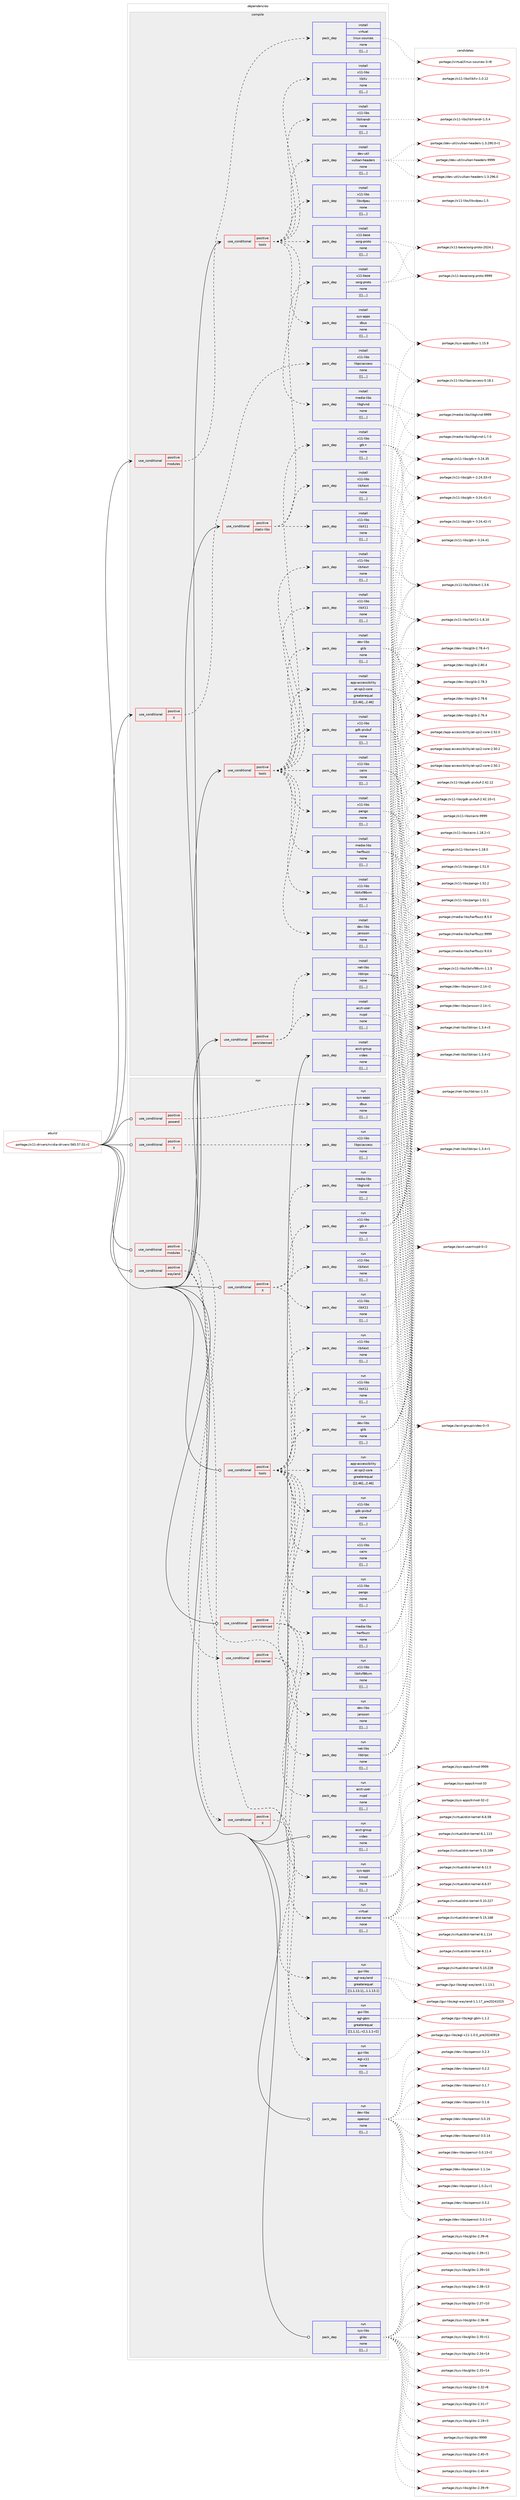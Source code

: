 digraph prolog {

# *************
# Graph options
# *************

newrank=true;
concentrate=true;
compound=true;
graph [rankdir=LR,fontname=Helvetica,fontsize=10,ranksep=1.5];#, ranksep=2.5, nodesep=0.2];
edge  [arrowhead=vee];
node  [fontname=Helvetica,fontsize=10];

# **********
# The ebuild
# **********

subgraph cluster_leftcol {
color=gray;
label=<<i>ebuild</i>>;
id [label="portage://x11-drivers/nvidia-drivers-565.57.01-r2", color=red, width=4, href="../x11-drivers/nvidia-drivers-565.57.01-r2.svg"];
}

# ****************
# The dependencies
# ****************

subgraph cluster_midcol {
color=gray;
label=<<i>dependencies</i>>;
subgraph cluster_compile {
fillcolor="#eeeeee";
style=filled;
label=<<i>compile</i>>;
subgraph cond128411 {
dependency479810 [label=<<TABLE BORDER="0" CELLBORDER="1" CELLSPACING="0" CELLPADDING="4"><TR><TD ROWSPAN="3" CELLPADDING="10">use_conditional</TD></TR><TR><TD>positive</TD></TR><TR><TD>X</TD></TR></TABLE>>, shape=none, color=red];
subgraph pack347780 {
dependency479848 [label=<<TABLE BORDER="0" CELLBORDER="1" CELLSPACING="0" CELLPADDING="4" WIDTH="220"><TR><TD ROWSPAN="6" CELLPADDING="30">pack_dep</TD></TR><TR><TD WIDTH="110">install</TD></TR><TR><TD>x11-libs</TD></TR><TR><TD>libpciaccess</TD></TR><TR><TD>none</TD></TR><TR><TD>[[],,,,]</TD></TR></TABLE>>, shape=none, color=blue];
}
dependency479810:e -> dependency479848:w [weight=20,style="dashed",arrowhead="vee"];
}
id:e -> dependency479810:w [weight=20,style="solid",arrowhead="vee"];
subgraph cond128425 {
dependency479880 [label=<<TABLE BORDER="0" CELLBORDER="1" CELLSPACING="0" CELLPADDING="4"><TR><TD ROWSPAN="3" CELLPADDING="10">use_conditional</TD></TR><TR><TD>positive</TD></TR><TR><TD>modules</TD></TR></TABLE>>, shape=none, color=red];
subgraph pack347811 {
dependency479910 [label=<<TABLE BORDER="0" CELLBORDER="1" CELLSPACING="0" CELLPADDING="4" WIDTH="220"><TR><TD ROWSPAN="6" CELLPADDING="30">pack_dep</TD></TR><TR><TD WIDTH="110">install</TD></TR><TR><TD>virtual</TD></TR><TR><TD>linux-sources</TD></TR><TR><TD>none</TD></TR><TR><TD>[[],,,,]</TD></TR></TABLE>>, shape=none, color=blue];
}
dependency479880:e -> dependency479910:w [weight=20,style="dashed",arrowhead="vee"];
}
id:e -> dependency479880:w [weight=20,style="solid",arrowhead="vee"];
subgraph cond128444 {
dependency479944 [label=<<TABLE BORDER="0" CELLBORDER="1" CELLSPACING="0" CELLPADDING="4"><TR><TD ROWSPAN="3" CELLPADDING="10">use_conditional</TD></TR><TR><TD>positive</TD></TR><TR><TD>persistenced</TD></TR></TABLE>>, shape=none, color=red];
subgraph pack347874 {
dependency479978 [label=<<TABLE BORDER="0" CELLBORDER="1" CELLSPACING="0" CELLPADDING="4" WIDTH="220"><TR><TD ROWSPAN="6" CELLPADDING="30">pack_dep</TD></TR><TR><TD WIDTH="110">install</TD></TR><TR><TD>acct-user</TD></TR><TR><TD>nvpd</TD></TR><TR><TD>none</TD></TR><TR><TD>[[],,,,]</TD></TR></TABLE>>, shape=none, color=blue];
}
dependency479944:e -> dependency479978:w [weight=20,style="dashed",arrowhead="vee"];
subgraph pack347886 {
dependency480032 [label=<<TABLE BORDER="0" CELLBORDER="1" CELLSPACING="0" CELLPADDING="4" WIDTH="220"><TR><TD ROWSPAN="6" CELLPADDING="30">pack_dep</TD></TR><TR><TD WIDTH="110">install</TD></TR><TR><TD>net-libs</TD></TR><TR><TD>libtirpc</TD></TR><TR><TD>none</TD></TR><TR><TD>[[],,,,]</TD></TR></TABLE>>, shape=none, color=blue];
}
dependency479944:e -> dependency480032:w [weight=20,style="dashed",arrowhead="vee"];
}
id:e -> dependency479944:w [weight=20,style="solid",arrowhead="vee"];
subgraph cond128482 {
dependency480054 [label=<<TABLE BORDER="0" CELLBORDER="1" CELLSPACING="0" CELLPADDING="4"><TR><TD ROWSPAN="3" CELLPADDING="10">use_conditional</TD></TR><TR><TD>positive</TD></TR><TR><TD>static-libs</TD></TR></TABLE>>, shape=none, color=red];
subgraph pack347948 {
dependency480076 [label=<<TABLE BORDER="0" CELLBORDER="1" CELLSPACING="0" CELLPADDING="4" WIDTH="220"><TR><TD ROWSPAN="6" CELLPADDING="30">pack_dep</TD></TR><TR><TD WIDTH="110">install</TD></TR><TR><TD>x11-base</TD></TR><TR><TD>xorg-proto</TD></TR><TR><TD>none</TD></TR><TR><TD>[[],,,,]</TD></TR></TABLE>>, shape=none, color=blue];
}
dependency480054:e -> dependency480076:w [weight=20,style="dashed",arrowhead="vee"];
subgraph pack347953 {
dependency480084 [label=<<TABLE BORDER="0" CELLBORDER="1" CELLSPACING="0" CELLPADDING="4" WIDTH="220"><TR><TD ROWSPAN="6" CELLPADDING="30">pack_dep</TD></TR><TR><TD WIDTH="110">install</TD></TR><TR><TD>x11-libs</TD></TR><TR><TD>libX11</TD></TR><TR><TD>none</TD></TR><TR><TD>[[],,,,]</TD></TR></TABLE>>, shape=none, color=blue];
}
dependency480054:e -> dependency480084:w [weight=20,style="dashed",arrowhead="vee"];
subgraph pack347982 {
dependency480137 [label=<<TABLE BORDER="0" CELLBORDER="1" CELLSPACING="0" CELLPADDING="4" WIDTH="220"><TR><TD ROWSPAN="6" CELLPADDING="30">pack_dep</TD></TR><TR><TD WIDTH="110">install</TD></TR><TR><TD>x11-libs</TD></TR><TR><TD>libXext</TD></TR><TR><TD>none</TD></TR><TR><TD>[[],,,,]</TD></TR></TABLE>>, shape=none, color=blue];
}
dependency480054:e -> dependency480137:w [weight=20,style="dashed",arrowhead="vee"];
}
id:e -> dependency480054:w [weight=20,style="solid",arrowhead="vee"];
subgraph cond128504 {
dependency480143 [label=<<TABLE BORDER="0" CELLBORDER="1" CELLSPACING="0" CELLPADDING="4"><TR><TD ROWSPAN="3" CELLPADDING="10">use_conditional</TD></TR><TR><TD>positive</TD></TR><TR><TD>tools</TD></TR></TABLE>>, shape=none, color=red];
subgraph pack347997 {
dependency480215 [label=<<TABLE BORDER="0" CELLBORDER="1" CELLSPACING="0" CELLPADDING="4" WIDTH="220"><TR><TD ROWSPAN="6" CELLPADDING="30">pack_dep</TD></TR><TR><TD WIDTH="110">install</TD></TR><TR><TD>app-accessibility</TD></TR><TR><TD>at-spi2-core</TD></TR><TR><TD>greaterequal</TD></TR><TR><TD>[[2,46],,,2.46]</TD></TR></TABLE>>, shape=none, color=blue];
}
dependency480143:e -> dependency480215:w [weight=20,style="dashed",arrowhead="vee"];
subgraph pack348072 {
dependency480251 [label=<<TABLE BORDER="0" CELLBORDER="1" CELLSPACING="0" CELLPADDING="4" WIDTH="220"><TR><TD ROWSPAN="6" CELLPADDING="30">pack_dep</TD></TR><TR><TD WIDTH="110">install</TD></TR><TR><TD>dev-libs</TD></TR><TR><TD>glib</TD></TR><TR><TD>none</TD></TR><TR><TD>[[],,,,]</TD></TR></TABLE>>, shape=none, color=blue];
}
dependency480143:e -> dependency480251:w [weight=20,style="dashed",arrowhead="vee"];
subgraph pack348114 {
dependency480285 [label=<<TABLE BORDER="0" CELLBORDER="1" CELLSPACING="0" CELLPADDING="4" WIDTH="220"><TR><TD ROWSPAN="6" CELLPADDING="30">pack_dep</TD></TR><TR><TD WIDTH="110">install</TD></TR><TR><TD>dev-libs</TD></TR><TR><TD>jansson</TD></TR><TR><TD>none</TD></TR><TR><TD>[[],,,,]</TD></TR></TABLE>>, shape=none, color=blue];
}
dependency480143:e -> dependency480285:w [weight=20,style="dashed",arrowhead="vee"];
subgraph pack348141 {
dependency480326 [label=<<TABLE BORDER="0" CELLBORDER="1" CELLSPACING="0" CELLPADDING="4" WIDTH="220"><TR><TD ROWSPAN="6" CELLPADDING="30">pack_dep</TD></TR><TR><TD WIDTH="110">install</TD></TR><TR><TD>media-libs</TD></TR><TR><TD>harfbuzz</TD></TR><TR><TD>none</TD></TR><TR><TD>[[],,,,]</TD></TR></TABLE>>, shape=none, color=blue];
}
dependency480143:e -> dependency480326:w [weight=20,style="dashed",arrowhead="vee"];
subgraph pack348145 {
dependency480330 [label=<<TABLE BORDER="0" CELLBORDER="1" CELLSPACING="0" CELLPADDING="4" WIDTH="220"><TR><TD ROWSPAN="6" CELLPADDING="30">pack_dep</TD></TR><TR><TD WIDTH="110">install</TD></TR><TR><TD>x11-libs</TD></TR><TR><TD>cairo</TD></TR><TR><TD>none</TD></TR><TR><TD>[[],,,,]</TD></TR></TABLE>>, shape=none, color=blue];
}
dependency480143:e -> dependency480330:w [weight=20,style="dashed",arrowhead="vee"];
subgraph pack348149 {
dependency480351 [label=<<TABLE BORDER="0" CELLBORDER="1" CELLSPACING="0" CELLPADDING="4" WIDTH="220"><TR><TD ROWSPAN="6" CELLPADDING="30">pack_dep</TD></TR><TR><TD WIDTH="110">install</TD></TR><TR><TD>x11-libs</TD></TR><TR><TD>gdk-pixbuf</TD></TR><TR><TD>none</TD></TR><TR><TD>[[],,,,]</TD></TR></TABLE>>, shape=none, color=blue];
}
dependency480143:e -> dependency480351:w [weight=20,style="dashed",arrowhead="vee"];
subgraph pack348171 {
dependency480393 [label=<<TABLE BORDER="0" CELLBORDER="1" CELLSPACING="0" CELLPADDING="4" WIDTH="220"><TR><TD ROWSPAN="6" CELLPADDING="30">pack_dep</TD></TR><TR><TD WIDTH="110">install</TD></TR><TR><TD>x11-libs</TD></TR><TR><TD>gtk+</TD></TR><TR><TD>none</TD></TR><TR><TD>[[],,,,]</TD></TR></TABLE>>, shape=none, color=blue];
}
dependency480143:e -> dependency480393:w [weight=20,style="dashed",arrowhead="vee"];
subgraph pack348209 {
dependency480400 [label=<<TABLE BORDER="0" CELLBORDER="1" CELLSPACING="0" CELLPADDING="4" WIDTH="220"><TR><TD ROWSPAN="6" CELLPADDING="30">pack_dep</TD></TR><TR><TD WIDTH="110">install</TD></TR><TR><TD>x11-libs</TD></TR><TR><TD>libX11</TD></TR><TR><TD>none</TD></TR><TR><TD>[[],,,,]</TD></TR></TABLE>>, shape=none, color=blue];
}
dependency480143:e -> dependency480400:w [weight=20,style="dashed",arrowhead="vee"];
subgraph pack348211 {
dependency480423 [label=<<TABLE BORDER="0" CELLBORDER="1" CELLSPACING="0" CELLPADDING="4" WIDTH="220"><TR><TD ROWSPAN="6" CELLPADDING="30">pack_dep</TD></TR><TR><TD WIDTH="110">install</TD></TR><TR><TD>x11-libs</TD></TR><TR><TD>libXext</TD></TR><TR><TD>none</TD></TR><TR><TD>[[],,,,]</TD></TR></TABLE>>, shape=none, color=blue];
}
dependency480143:e -> dependency480423:w [weight=20,style="dashed",arrowhead="vee"];
subgraph pack348246 {
dependency480449 [label=<<TABLE BORDER="0" CELLBORDER="1" CELLSPACING="0" CELLPADDING="4" WIDTH="220"><TR><TD ROWSPAN="6" CELLPADDING="30">pack_dep</TD></TR><TR><TD WIDTH="110">install</TD></TR><TR><TD>x11-libs</TD></TR><TR><TD>libXxf86vm</TD></TR><TR><TD>none</TD></TR><TR><TD>[[],,,,]</TD></TR></TABLE>>, shape=none, color=blue];
}
dependency480143:e -> dependency480449:w [weight=20,style="dashed",arrowhead="vee"];
subgraph pack348266 {
dependency480488 [label=<<TABLE BORDER="0" CELLBORDER="1" CELLSPACING="0" CELLPADDING="4" WIDTH="220"><TR><TD ROWSPAN="6" CELLPADDING="30">pack_dep</TD></TR><TR><TD WIDTH="110">install</TD></TR><TR><TD>x11-libs</TD></TR><TR><TD>pango</TD></TR><TR><TD>none</TD></TR><TR><TD>[[],,,,]</TD></TR></TABLE>>, shape=none, color=blue];
}
dependency480143:e -> dependency480488:w [weight=20,style="dashed",arrowhead="vee"];
}
id:e -> dependency480143:w [weight=20,style="solid",arrowhead="vee"];
subgraph cond128574 {
dependency480548 [label=<<TABLE BORDER="0" CELLBORDER="1" CELLSPACING="0" CELLPADDING="4"><TR><TD ROWSPAN="3" CELLPADDING="10">use_conditional</TD></TR><TR><TD>positive</TD></TR><TR><TD>tools</TD></TR></TABLE>>, shape=none, color=red];
subgraph pack348331 {
dependency480551 [label=<<TABLE BORDER="0" CELLBORDER="1" CELLSPACING="0" CELLPADDING="4" WIDTH="220"><TR><TD ROWSPAN="6" CELLPADDING="30">pack_dep</TD></TR><TR><TD WIDTH="110">install</TD></TR><TR><TD>dev-util</TD></TR><TR><TD>vulkan-headers</TD></TR><TR><TD>none</TD></TR><TR><TD>[[],,,,]</TD></TR></TABLE>>, shape=none, color=blue];
}
dependency480548:e -> dependency480551:w [weight=20,style="dashed",arrowhead="vee"];
subgraph pack348333 {
dependency480598 [label=<<TABLE BORDER="0" CELLBORDER="1" CELLSPACING="0" CELLPADDING="4" WIDTH="220"><TR><TD ROWSPAN="6" CELLPADDING="30">pack_dep</TD></TR><TR><TD WIDTH="110">install</TD></TR><TR><TD>media-libs</TD></TR><TR><TD>libglvnd</TD></TR><TR><TD>none</TD></TR><TR><TD>[[],,,,]</TD></TR></TABLE>>, shape=none, color=blue];
}
dependency480548:e -> dependency480598:w [weight=20,style="dashed",arrowhead="vee"];
subgraph pack348380 {
dependency480602 [label=<<TABLE BORDER="0" CELLBORDER="1" CELLSPACING="0" CELLPADDING="4" WIDTH="220"><TR><TD ROWSPAN="6" CELLPADDING="30">pack_dep</TD></TR><TR><TD WIDTH="110">install</TD></TR><TR><TD>sys-apps</TD></TR><TR><TD>dbus</TD></TR><TR><TD>none</TD></TR><TR><TD>[[],,,,]</TD></TR></TABLE>>, shape=none, color=blue];
}
dependency480548:e -> dependency480602:w [weight=20,style="dashed",arrowhead="vee"];
subgraph pack348448 {
dependency480675 [label=<<TABLE BORDER="0" CELLBORDER="1" CELLSPACING="0" CELLPADDING="4" WIDTH="220"><TR><TD ROWSPAN="6" CELLPADDING="30">pack_dep</TD></TR><TR><TD WIDTH="110">install</TD></TR><TR><TD>x11-base</TD></TR><TR><TD>xorg-proto</TD></TR><TR><TD>none</TD></TR><TR><TD>[[],,,,]</TD></TR></TABLE>>, shape=none, color=blue];
}
dependency480548:e -> dependency480675:w [weight=20,style="dashed",arrowhead="vee"];
subgraph pack348460 {
dependency480697 [label=<<TABLE BORDER="0" CELLBORDER="1" CELLSPACING="0" CELLPADDING="4" WIDTH="220"><TR><TD ROWSPAN="6" CELLPADDING="30">pack_dep</TD></TR><TR><TD WIDTH="110">install</TD></TR><TR><TD>x11-libs</TD></TR><TR><TD>libXrandr</TD></TR><TR><TD>none</TD></TR><TR><TD>[[],,,,]</TD></TR></TABLE>>, shape=none, color=blue];
}
dependency480548:e -> dependency480697:w [weight=20,style="dashed",arrowhead="vee"];
subgraph pack348465 {
dependency480714 [label=<<TABLE BORDER="0" CELLBORDER="1" CELLSPACING="0" CELLPADDING="4" WIDTH="220"><TR><TD ROWSPAN="6" CELLPADDING="30">pack_dep</TD></TR><TR><TD WIDTH="110">install</TD></TR><TR><TD>x11-libs</TD></TR><TR><TD>libXv</TD></TR><TR><TD>none</TD></TR><TR><TD>[[],,,,]</TD></TR></TABLE>>, shape=none, color=blue];
}
dependency480548:e -> dependency480714:w [weight=20,style="dashed",arrowhead="vee"];
subgraph pack348478 {
dependency480717 [label=<<TABLE BORDER="0" CELLBORDER="1" CELLSPACING="0" CELLPADDING="4" WIDTH="220"><TR><TD ROWSPAN="6" CELLPADDING="30">pack_dep</TD></TR><TR><TD WIDTH="110">install</TD></TR><TR><TD>x11-libs</TD></TR><TR><TD>libvdpau</TD></TR><TR><TD>none</TD></TR><TR><TD>[[],,,,]</TD></TR></TABLE>>, shape=none, color=blue];
}
dependency480548:e -> dependency480717:w [weight=20,style="dashed",arrowhead="vee"];
}
id:e -> dependency480548:w [weight=20,style="solid",arrowhead="vee"];
subgraph pack348515 {
dependency480782 [label=<<TABLE BORDER="0" CELLBORDER="1" CELLSPACING="0" CELLPADDING="4" WIDTH="220"><TR><TD ROWSPAN="6" CELLPADDING="30">pack_dep</TD></TR><TR><TD WIDTH="110">install</TD></TR><TR><TD>acct-group</TD></TR><TR><TD>video</TD></TR><TR><TD>none</TD></TR><TR><TD>[[],,,,]</TD></TR></TABLE>>, shape=none, color=blue];
}
id:e -> dependency480782:w [weight=20,style="solid",arrowhead="vee"];
}
subgraph cluster_compileandrun {
fillcolor="#eeeeee";
style=filled;
label=<<i>compile and run</i>>;
}
subgraph cluster_run {
fillcolor="#eeeeee";
style=filled;
label=<<i>run</i>>;
subgraph cond128610 {
dependency480818 [label=<<TABLE BORDER="0" CELLBORDER="1" CELLSPACING="0" CELLPADDING="4"><TR><TD ROWSPAN="3" CELLPADDING="10">use_conditional</TD></TR><TR><TD>positive</TD></TR><TR><TD>X</TD></TR></TABLE>>, shape=none, color=red];
subgraph pack348565 {
dependency480820 [label=<<TABLE BORDER="0" CELLBORDER="1" CELLSPACING="0" CELLPADDING="4" WIDTH="220"><TR><TD ROWSPAN="6" CELLPADDING="30">pack_dep</TD></TR><TR><TD WIDTH="110">run</TD></TR><TR><TD>media-libs</TD></TR><TR><TD>libglvnd</TD></TR><TR><TD>none</TD></TR><TR><TD>[[],,,,]</TD></TR></TABLE>>, shape=none, color=blue];
}
dependency480818:e -> dependency480820:w [weight=20,style="dashed",arrowhead="vee"];
subgraph pack348582 {
dependency480839 [label=<<TABLE BORDER="0" CELLBORDER="1" CELLSPACING="0" CELLPADDING="4" WIDTH="220"><TR><TD ROWSPAN="6" CELLPADDING="30">pack_dep</TD></TR><TR><TD WIDTH="110">run</TD></TR><TR><TD>x11-libs</TD></TR><TR><TD>libX11</TD></TR><TR><TD>none</TD></TR><TR><TD>[[],,,,]</TD></TR></TABLE>>, shape=none, color=blue];
}
dependency480818:e -> dependency480839:w [weight=20,style="dashed",arrowhead="vee"];
subgraph pack348585 {
dependency480844 [label=<<TABLE BORDER="0" CELLBORDER="1" CELLSPACING="0" CELLPADDING="4" WIDTH="220"><TR><TD ROWSPAN="6" CELLPADDING="30">pack_dep</TD></TR><TR><TD WIDTH="110">run</TD></TR><TR><TD>x11-libs</TD></TR><TR><TD>libXext</TD></TR><TR><TD>none</TD></TR><TR><TD>[[],,,,]</TD></TR></TABLE>>, shape=none, color=blue];
}
dependency480818:e -> dependency480844:w [weight=20,style="dashed",arrowhead="vee"];
}
id:e -> dependency480818:w [weight=20,style="solid",arrowhead="odot"];
subgraph cond128626 {
dependency480879 [label=<<TABLE BORDER="0" CELLBORDER="1" CELLSPACING="0" CELLPADDING="4"><TR><TD ROWSPAN="3" CELLPADDING="10">use_conditional</TD></TR><TR><TD>positive</TD></TR><TR><TD>X</TD></TR></TABLE>>, shape=none, color=red];
subgraph pack348608 {
dependency480903 [label=<<TABLE BORDER="0" CELLBORDER="1" CELLSPACING="0" CELLPADDING="4" WIDTH="220"><TR><TD ROWSPAN="6" CELLPADDING="30">pack_dep</TD></TR><TR><TD WIDTH="110">run</TD></TR><TR><TD>x11-libs</TD></TR><TR><TD>libpciaccess</TD></TR><TR><TD>none</TD></TR><TR><TD>[[],,,,]</TD></TR></TABLE>>, shape=none, color=blue];
}
dependency480879:e -> dependency480903:w [weight=20,style="dashed",arrowhead="vee"];
}
id:e -> dependency480879:w [weight=20,style="solid",arrowhead="odot"];
subgraph cond128630 {
dependency480920 [label=<<TABLE BORDER="0" CELLBORDER="1" CELLSPACING="0" CELLPADDING="4"><TR><TD ROWSPAN="3" CELLPADDING="10">use_conditional</TD></TR><TR><TD>positive</TD></TR><TR><TD>modules</TD></TR></TABLE>>, shape=none, color=red];
subgraph pack348639 {
dependency480966 [label=<<TABLE BORDER="0" CELLBORDER="1" CELLSPACING="0" CELLPADDING="4" WIDTH="220"><TR><TD ROWSPAN="6" CELLPADDING="30">pack_dep</TD></TR><TR><TD WIDTH="110">run</TD></TR><TR><TD>sys-apps</TD></TR><TR><TD>kmod</TD></TR><TR><TD>none</TD></TR><TR><TD>[[],,,,]</TD></TR></TABLE>>, shape=none, color=blue];
}
dependency480920:e -> dependency480966:w [weight=20,style="dashed",arrowhead="vee"];
subgraph cond128659 {
dependency481034 [label=<<TABLE BORDER="0" CELLBORDER="1" CELLSPACING="0" CELLPADDING="4"><TR><TD ROWSPAN="3" CELLPADDING="10">use_conditional</TD></TR><TR><TD>positive</TD></TR><TR><TD>dist-kernel</TD></TR></TABLE>>, shape=none, color=red];
subgraph pack348778 {
dependency481104 [label=<<TABLE BORDER="0" CELLBORDER="1" CELLSPACING="0" CELLPADDING="4" WIDTH="220"><TR><TD ROWSPAN="6" CELLPADDING="30">pack_dep</TD></TR><TR><TD WIDTH="110">run</TD></TR><TR><TD>virtual</TD></TR><TR><TD>dist-kernel</TD></TR><TR><TD>none</TD></TR><TR><TD>[[],,,,]</TD></TR></TABLE>>, shape=none, color=blue];
}
dependency481034:e -> dependency481104:w [weight=20,style="dashed",arrowhead="vee"];
}
dependency480920:e -> dependency481034:w [weight=20,style="dashed",arrowhead="vee"];
}
id:e -> dependency480920:w [weight=20,style="solid",arrowhead="odot"];
subgraph cond128684 {
dependency481121 [label=<<TABLE BORDER="0" CELLBORDER="1" CELLSPACING="0" CELLPADDING="4"><TR><TD ROWSPAN="3" CELLPADDING="10">use_conditional</TD></TR><TR><TD>positive</TD></TR><TR><TD>persistenced</TD></TR></TABLE>>, shape=none, color=red];
subgraph pack348803 {
dependency481148 [label=<<TABLE BORDER="0" CELLBORDER="1" CELLSPACING="0" CELLPADDING="4" WIDTH="220"><TR><TD ROWSPAN="6" CELLPADDING="30">pack_dep</TD></TR><TR><TD WIDTH="110">run</TD></TR><TR><TD>acct-user</TD></TR><TR><TD>nvpd</TD></TR><TR><TD>none</TD></TR><TR><TD>[[],,,,]</TD></TR></TABLE>>, shape=none, color=blue];
}
dependency481121:e -> dependency481148:w [weight=20,style="dashed",arrowhead="vee"];
subgraph pack348818 {
dependency481177 [label=<<TABLE BORDER="0" CELLBORDER="1" CELLSPACING="0" CELLPADDING="4" WIDTH="220"><TR><TD ROWSPAN="6" CELLPADDING="30">pack_dep</TD></TR><TR><TD WIDTH="110">run</TD></TR><TR><TD>net-libs</TD></TR><TR><TD>libtirpc</TD></TR><TR><TD>none</TD></TR><TR><TD>[[],,,,]</TD></TR></TABLE>>, shape=none, color=blue];
}
dependency481121:e -> dependency481177:w [weight=20,style="dashed",arrowhead="vee"];
}
id:e -> dependency481121:w [weight=20,style="solid",arrowhead="odot"];
subgraph cond128703 {
dependency481229 [label=<<TABLE BORDER="0" CELLBORDER="1" CELLSPACING="0" CELLPADDING="4"><TR><TD ROWSPAN="3" CELLPADDING="10">use_conditional</TD></TR><TR><TD>positive</TD></TR><TR><TD>powerd</TD></TR></TABLE>>, shape=none, color=red];
subgraph pack348923 {
dependency481303 [label=<<TABLE BORDER="0" CELLBORDER="1" CELLSPACING="0" CELLPADDING="4" WIDTH="220"><TR><TD ROWSPAN="6" CELLPADDING="30">pack_dep</TD></TR><TR><TD WIDTH="110">run</TD></TR><TR><TD>sys-apps</TD></TR><TR><TD>dbus</TD></TR><TR><TD>none</TD></TR><TR><TD>[[],,,,]</TD></TR></TABLE>>, shape=none, color=blue];
}
dependency481229:e -> dependency481303:w [weight=20,style="dashed",arrowhead="vee"];
}
id:e -> dependency481229:w [weight=20,style="solid",arrowhead="odot"];
subgraph cond128744 {
dependency481338 [label=<<TABLE BORDER="0" CELLBORDER="1" CELLSPACING="0" CELLPADDING="4"><TR><TD ROWSPAN="3" CELLPADDING="10">use_conditional</TD></TR><TR><TD>positive</TD></TR><TR><TD>tools</TD></TR></TABLE>>, shape=none, color=red];
subgraph pack348968 {
dependency481360 [label=<<TABLE BORDER="0" CELLBORDER="1" CELLSPACING="0" CELLPADDING="4" WIDTH="220"><TR><TD ROWSPAN="6" CELLPADDING="30">pack_dep</TD></TR><TR><TD WIDTH="110">run</TD></TR><TR><TD>app-accessibility</TD></TR><TR><TD>at-spi2-core</TD></TR><TR><TD>greaterequal</TD></TR><TR><TD>[[2,46],,,2.46]</TD></TR></TABLE>>, shape=none, color=blue];
}
dependency481338:e -> dependency481360:w [weight=20,style="dashed",arrowhead="vee"];
subgraph pack348992 {
dependency481410 [label=<<TABLE BORDER="0" CELLBORDER="1" CELLSPACING="0" CELLPADDING="4" WIDTH="220"><TR><TD ROWSPAN="6" CELLPADDING="30">pack_dep</TD></TR><TR><TD WIDTH="110">run</TD></TR><TR><TD>dev-libs</TD></TR><TR><TD>glib</TD></TR><TR><TD>none</TD></TR><TR><TD>[[],,,,]</TD></TR></TABLE>>, shape=none, color=blue];
}
dependency481338:e -> dependency481410:w [weight=20,style="dashed",arrowhead="vee"];
subgraph pack349008 {
dependency481535 [label=<<TABLE BORDER="0" CELLBORDER="1" CELLSPACING="0" CELLPADDING="4" WIDTH="220"><TR><TD ROWSPAN="6" CELLPADDING="30">pack_dep</TD></TR><TR><TD WIDTH="110">run</TD></TR><TR><TD>dev-libs</TD></TR><TR><TD>jansson</TD></TR><TR><TD>none</TD></TR><TR><TD>[[],,,,]</TD></TR></TABLE>>, shape=none, color=blue];
}
dependency481338:e -> dependency481535:w [weight=20,style="dashed",arrowhead="vee"];
subgraph pack349107 {
dependency481538 [label=<<TABLE BORDER="0" CELLBORDER="1" CELLSPACING="0" CELLPADDING="4" WIDTH="220"><TR><TD ROWSPAN="6" CELLPADDING="30">pack_dep</TD></TR><TR><TD WIDTH="110">run</TD></TR><TR><TD>media-libs</TD></TR><TR><TD>harfbuzz</TD></TR><TR><TD>none</TD></TR><TR><TD>[[],,,,]</TD></TR></TABLE>>, shape=none, color=blue];
}
dependency481338:e -> dependency481538:w [weight=20,style="dashed",arrowhead="vee"];
subgraph pack349137 {
dependency481578 [label=<<TABLE BORDER="0" CELLBORDER="1" CELLSPACING="0" CELLPADDING="4" WIDTH="220"><TR><TD ROWSPAN="6" CELLPADDING="30">pack_dep</TD></TR><TR><TD WIDTH="110">run</TD></TR><TR><TD>x11-libs</TD></TR><TR><TD>cairo</TD></TR><TR><TD>none</TD></TR><TR><TD>[[],,,,]</TD></TR></TABLE>>, shape=none, color=blue];
}
dependency481338:e -> dependency481578:w [weight=20,style="dashed",arrowhead="vee"];
subgraph pack349156 {
dependency481616 [label=<<TABLE BORDER="0" CELLBORDER="1" CELLSPACING="0" CELLPADDING="4" WIDTH="220"><TR><TD ROWSPAN="6" CELLPADDING="30">pack_dep</TD></TR><TR><TD WIDTH="110">run</TD></TR><TR><TD>x11-libs</TD></TR><TR><TD>gdk-pixbuf</TD></TR><TR><TD>none</TD></TR><TR><TD>[[],,,,]</TD></TR></TABLE>>, shape=none, color=blue];
}
dependency481338:e -> dependency481616:w [weight=20,style="dashed",arrowhead="vee"];
subgraph pack349183 {
dependency481636 [label=<<TABLE BORDER="0" CELLBORDER="1" CELLSPACING="0" CELLPADDING="4" WIDTH="220"><TR><TD ROWSPAN="6" CELLPADDING="30">pack_dep</TD></TR><TR><TD WIDTH="110">run</TD></TR><TR><TD>x11-libs</TD></TR><TR><TD>gtk+</TD></TR><TR><TD>none</TD></TR><TR><TD>[[],,,,]</TD></TR></TABLE>>, shape=none, color=blue];
}
dependency481338:e -> dependency481636:w [weight=20,style="dashed",arrowhead="vee"];
subgraph pack349199 {
dependency481694 [label=<<TABLE BORDER="0" CELLBORDER="1" CELLSPACING="0" CELLPADDING="4" WIDTH="220"><TR><TD ROWSPAN="6" CELLPADDING="30">pack_dep</TD></TR><TR><TD WIDTH="110">run</TD></TR><TR><TD>x11-libs</TD></TR><TR><TD>libX11</TD></TR><TR><TD>none</TD></TR><TR><TD>[[],,,,]</TD></TR></TABLE>>, shape=none, color=blue];
}
dependency481338:e -> dependency481694:w [weight=20,style="dashed",arrowhead="vee"];
subgraph pack349285 {
dependency481824 [label=<<TABLE BORDER="0" CELLBORDER="1" CELLSPACING="0" CELLPADDING="4" WIDTH="220"><TR><TD ROWSPAN="6" CELLPADDING="30">pack_dep</TD></TR><TR><TD WIDTH="110">run</TD></TR><TR><TD>x11-libs</TD></TR><TR><TD>libXext</TD></TR><TR><TD>none</TD></TR><TR><TD>[[],,,,]</TD></TR></TABLE>>, shape=none, color=blue];
}
dependency481338:e -> dependency481824:w [weight=20,style="dashed",arrowhead="vee"];
subgraph pack349371 {
dependency481869 [label=<<TABLE BORDER="0" CELLBORDER="1" CELLSPACING="0" CELLPADDING="4" WIDTH="220"><TR><TD ROWSPAN="6" CELLPADDING="30">pack_dep</TD></TR><TR><TD WIDTH="110">run</TD></TR><TR><TD>x11-libs</TD></TR><TR><TD>libXxf86vm</TD></TR><TR><TD>none</TD></TR><TR><TD>[[],,,,]</TD></TR></TABLE>>, shape=none, color=blue];
}
dependency481338:e -> dependency481869:w [weight=20,style="dashed",arrowhead="vee"];
subgraph pack349377 {
dependency481895 [label=<<TABLE BORDER="0" CELLBORDER="1" CELLSPACING="0" CELLPADDING="4" WIDTH="220"><TR><TD ROWSPAN="6" CELLPADDING="30">pack_dep</TD></TR><TR><TD WIDTH="110">run</TD></TR><TR><TD>x11-libs</TD></TR><TR><TD>pango</TD></TR><TR><TD>none</TD></TR><TR><TD>[[],,,,]</TD></TR></TABLE>>, shape=none, color=blue];
}
dependency481338:e -> dependency481895:w [weight=20,style="dashed",arrowhead="vee"];
}
id:e -> dependency481338:w [weight=20,style="solid",arrowhead="odot"];
subgraph cond128864 {
dependency481918 [label=<<TABLE BORDER="0" CELLBORDER="1" CELLSPACING="0" CELLPADDING="4"><TR><TD ROWSPAN="3" CELLPADDING="10">use_conditional</TD></TR><TR><TD>positive</TD></TR><TR><TD>wayland</TD></TR></TABLE>>, shape=none, color=red];
subgraph pack349411 {
dependency481919 [label=<<TABLE BORDER="0" CELLBORDER="1" CELLSPACING="0" CELLPADDING="4" WIDTH="220"><TR><TD ROWSPAN="6" CELLPADDING="30">pack_dep</TD></TR><TR><TD WIDTH="110">run</TD></TR><TR><TD>gui-libs</TD></TR><TR><TD>egl-gbm</TD></TR><TR><TD>greaterequal</TD></TR><TR><TD>[[1,1,1],,-r2,1.1.1-r2]</TD></TR></TABLE>>, shape=none, color=blue];
}
dependency481918:e -> dependency481919:w [weight=20,style="dashed",arrowhead="vee"];
subgraph pack349503 {
dependency482042 [label=<<TABLE BORDER="0" CELLBORDER="1" CELLSPACING="0" CELLPADDING="4" WIDTH="220"><TR><TD ROWSPAN="6" CELLPADDING="30">pack_dep</TD></TR><TR><TD WIDTH="110">run</TD></TR><TR><TD>gui-libs</TD></TR><TR><TD>egl-wayland</TD></TR><TR><TD>greaterequal</TD></TR><TR><TD>[[1,1,13,1],,,1.1.13.1]</TD></TR></TABLE>>, shape=none, color=blue];
}
dependency481918:e -> dependency482042:w [weight=20,style="dashed",arrowhead="vee"];
subgraph cond128898 {
dependency482064 [label=<<TABLE BORDER="0" CELLBORDER="1" CELLSPACING="0" CELLPADDING="4"><TR><TD ROWSPAN="3" CELLPADDING="10">use_conditional</TD></TR><TR><TD>positive</TD></TR><TR><TD>X</TD></TR></TABLE>>, shape=none, color=red];
subgraph pack349526 {
dependency482085 [label=<<TABLE BORDER="0" CELLBORDER="1" CELLSPACING="0" CELLPADDING="4" WIDTH="220"><TR><TD ROWSPAN="6" CELLPADDING="30">pack_dep</TD></TR><TR><TD WIDTH="110">run</TD></TR><TR><TD>gui-libs</TD></TR><TR><TD>egl-x11</TD></TR><TR><TD>none</TD></TR><TR><TD>[[],,,,]</TD></TR></TABLE>>, shape=none, color=blue];
}
dependency482064:e -> dependency482085:w [weight=20,style="dashed",arrowhead="vee"];
}
dependency481918:e -> dependency482064:w [weight=20,style="dashed",arrowhead="vee"];
}
id:e -> dependency481918:w [weight=20,style="solid",arrowhead="odot"];
subgraph pack349569 {
dependency482175 [label=<<TABLE BORDER="0" CELLBORDER="1" CELLSPACING="0" CELLPADDING="4" WIDTH="220"><TR><TD ROWSPAN="6" CELLPADDING="30">pack_dep</TD></TR><TR><TD WIDTH="110">run</TD></TR><TR><TD>acct-group</TD></TR><TR><TD>video</TD></TR><TR><TD>none</TD></TR><TR><TD>[[],,,,]</TD></TR></TABLE>>, shape=none, color=blue];
}
id:e -> dependency482175:w [weight=20,style="solid",arrowhead="odot"];
subgraph pack349609 {
dependency482180 [label=<<TABLE BORDER="0" CELLBORDER="1" CELLSPACING="0" CELLPADDING="4" WIDTH="220"><TR><TD ROWSPAN="6" CELLPADDING="30">pack_dep</TD></TR><TR><TD WIDTH="110">run</TD></TR><TR><TD>dev-libs</TD></TR><TR><TD>openssl</TD></TR><TR><TD>none</TD></TR><TR><TD>[[],,,,]</TD></TR></TABLE>>, shape=none, color=blue];
}
id:e -> dependency482180:w [weight=20,style="solid",arrowhead="odot"];
subgraph pack349643 {
dependency482226 [label=<<TABLE BORDER="0" CELLBORDER="1" CELLSPACING="0" CELLPADDING="4" WIDTH="220"><TR><TD ROWSPAN="6" CELLPADDING="30">pack_dep</TD></TR><TR><TD WIDTH="110">run</TD></TR><TR><TD>sys-libs</TD></TR><TR><TD>glibc</TD></TR><TR><TD>none</TD></TR><TR><TD>[[],,,,]</TD></TR></TABLE>>, shape=none, color=blue];
}
id:e -> dependency482226:w [weight=20,style="solid",arrowhead="odot"];
}
}

# **************
# The candidates
# **************

subgraph cluster_choices {
rank=same;
color=gray;
label=<<i>candidates</i>>;

subgraph choice348381 {
color=black;
nodesep=1;
choice1204949451081059811547108105981129910597999910111511545484649564649 [label="portage://x11-libs/libpciaccess-0.18.1", color=red, width=4,href="../x11-libs/libpciaccess-0.18.1.svg"];
dependency479848:e -> choice1204949451081059811547108105981129910597999910111511545484649564649:w [style=dotted,weight="100"];
}
subgraph choice348397 {
color=black;
nodesep=1;
choice1181051141161179710847108105110117120451151111171149910111545514511456 [label="portage://virtual/linux-sources-3-r8", color=red, width=4,href="../virtual/linux-sources-3-r8.svg"];
dependency479910:e -> choice1181051141161179710847108105110117120451151111171149910111545514511456:w [style=dotted,weight="100"];
}
subgraph choice348444 {
color=black;
nodesep=1;
choice979999116451171151011144711011811210045484511450 [label="portage://acct-user/nvpd-0-r2", color=red, width=4,href="../acct-user/nvpd-0-r2.svg"];
dependency479978:e -> choice979999116451171151011144711011811210045484511450:w [style=dotted,weight="100"];
}
subgraph choice348456 {
color=black;
nodesep=1;
choice1101011164510810598115471081059811610511411299454946514653 [label="portage://net-libs/libtirpc-1.3.5", color=red, width=4,href="../net-libs/libtirpc-1.3.5.svg"];
choice11010111645108105981154710810598116105114112994549465146524511451 [label="portage://net-libs/libtirpc-1.3.4-r3", color=red, width=4,href="../net-libs/libtirpc-1.3.4-r3.svg"];
choice11010111645108105981154710810598116105114112994549465146524511450 [label="portage://net-libs/libtirpc-1.3.4-r2", color=red, width=4,href="../net-libs/libtirpc-1.3.4-r2.svg"];
choice11010111645108105981154710810598116105114112994549465146524511449 [label="portage://net-libs/libtirpc-1.3.4-r1", color=red, width=4,href="../net-libs/libtirpc-1.3.4-r1.svg"];
dependency480032:e -> choice1101011164510810598115471081059811610511411299454946514653:w [style=dotted,weight="100"];
dependency480032:e -> choice11010111645108105981154710810598116105114112994549465146524511451:w [style=dotted,weight="100"];
dependency480032:e -> choice11010111645108105981154710810598116105114112994549465146524511450:w [style=dotted,weight="100"];
dependency480032:e -> choice11010111645108105981154710810598116105114112994549465146524511449:w [style=dotted,weight="100"];
}
subgraph choice348488 {
color=black;
nodesep=1;
choice120494945989711510147120111114103451121141111161114557575757 [label="portage://x11-base/xorg-proto-9999", color=red, width=4,href="../x11-base/xorg-proto-9999.svg"];
choice1204949459897115101471201111141034511211411111611145504850524649 [label="portage://x11-base/xorg-proto-2024.1", color=red, width=4,href="../x11-base/xorg-proto-2024.1.svg"];
dependency480076:e -> choice120494945989711510147120111114103451121141111161114557575757:w [style=dotted,weight="100"];
dependency480076:e -> choice1204949459897115101471201111141034511211411111611145504850524649:w [style=dotted,weight="100"];
}
subgraph choice348490 {
color=black;
nodesep=1;
choice12049494510810598115471081059888494945494656464948 [label="portage://x11-libs/libX11-1.8.10", color=red, width=4,href="../x11-libs/libX11-1.8.10.svg"];
dependency480084:e -> choice12049494510810598115471081059888494945494656464948:w [style=dotted,weight="100"];
}
subgraph choice348491 {
color=black;
nodesep=1;
choice12049494510810598115471081059888101120116454946514654 [label="portage://x11-libs/libXext-1.3.6", color=red, width=4,href="../x11-libs/libXext-1.3.6.svg"];
dependency480137:e -> choice12049494510810598115471081059888101120116454946514654:w [style=dotted,weight="100"];
}
subgraph choice348493 {
color=black;
nodesep=1;
choice97112112459799991011151151059810510810511612147971164511511210550459911111410145504653504648 [label="portage://app-accessibility/at-spi2-core-2.52.0", color=red, width=4,href="../app-accessibility/at-spi2-core-2.52.0.svg"];
choice97112112459799991011151151059810510810511612147971164511511210550459911111410145504653484650 [label="portage://app-accessibility/at-spi2-core-2.50.2", color=red, width=4,href="../app-accessibility/at-spi2-core-2.50.2.svg"];
choice97112112459799991011151151059810510810511612147971164511511210550459911111410145504653484649 [label="portage://app-accessibility/at-spi2-core-2.50.1", color=red, width=4,href="../app-accessibility/at-spi2-core-2.50.1.svg"];
dependency480215:e -> choice97112112459799991011151151059810510810511612147971164511511210550459911111410145504653504648:w [style=dotted,weight="100"];
dependency480215:e -> choice97112112459799991011151151059810510810511612147971164511511210550459911111410145504653484650:w [style=dotted,weight="100"];
dependency480215:e -> choice97112112459799991011151151059810510810511612147971164511511210550459911111410145504653484649:w [style=dotted,weight="100"];
}
subgraph choice348504 {
color=black;
nodesep=1;
choice1001011184510810598115471031081059845504656484652 [label="portage://dev-libs/glib-2.80.4", color=red, width=4,href="../dev-libs/glib-2.80.4.svg"];
choice1001011184510810598115471031081059845504655564654 [label="portage://dev-libs/glib-2.78.6", color=red, width=4,href="../dev-libs/glib-2.78.6.svg"];
choice10010111845108105981154710310810598455046555646524511449 [label="portage://dev-libs/glib-2.78.4-r1", color=red, width=4,href="../dev-libs/glib-2.78.4-r1.svg"];
choice1001011184510810598115471031081059845504655564651 [label="portage://dev-libs/glib-2.78.3", color=red, width=4,href="../dev-libs/glib-2.78.3.svg"];
choice1001011184510810598115471031081059845504655544652 [label="portage://dev-libs/glib-2.76.4", color=red, width=4,href="../dev-libs/glib-2.76.4.svg"];
dependency480251:e -> choice1001011184510810598115471031081059845504656484652:w [style=dotted,weight="100"];
dependency480251:e -> choice1001011184510810598115471031081059845504655564654:w [style=dotted,weight="100"];
dependency480251:e -> choice10010111845108105981154710310810598455046555646524511449:w [style=dotted,weight="100"];
dependency480251:e -> choice1001011184510810598115471031081059845504655564651:w [style=dotted,weight="100"];
dependency480251:e -> choice1001011184510810598115471031081059845504655544652:w [style=dotted,weight="100"];
}
subgraph choice348518 {
color=black;
nodesep=1;
choice1001011184510810598115471069711011511511111045504649524511450 [label="portage://dev-libs/jansson-2.14-r2", color=red, width=4,href="../dev-libs/jansson-2.14-r2.svg"];
choice1001011184510810598115471069711011511511111045504649524511449 [label="portage://dev-libs/jansson-2.14-r1", color=red, width=4,href="../dev-libs/jansson-2.14-r1.svg"];
dependency480285:e -> choice1001011184510810598115471069711011511511111045504649524511450:w [style=dotted,weight="100"];
dependency480285:e -> choice1001011184510810598115471069711011511511111045504649524511449:w [style=dotted,weight="100"];
}
subgraph choice348519 {
color=black;
nodesep=1;
choice1091011001059745108105981154710497114102981171221224557575757 [label="portage://media-libs/harfbuzz-9999", color=red, width=4,href="../media-libs/harfbuzz-9999.svg"];
choice109101100105974510810598115471049711410298117122122455746484648 [label="portage://media-libs/harfbuzz-9.0.0", color=red, width=4,href="../media-libs/harfbuzz-9.0.0.svg"];
choice109101100105974510810598115471049711410298117122122455646534648 [label="portage://media-libs/harfbuzz-8.5.0", color=red, width=4,href="../media-libs/harfbuzz-8.5.0.svg"];
dependency480326:e -> choice1091011001059745108105981154710497114102981171221224557575757:w [style=dotted,weight="100"];
dependency480326:e -> choice109101100105974510810598115471049711410298117122122455746484648:w [style=dotted,weight="100"];
dependency480326:e -> choice109101100105974510810598115471049711410298117122122455646534648:w [style=dotted,weight="100"];
}
subgraph choice348570 {
color=black;
nodesep=1;
choice120494945108105981154799971051141114557575757 [label="portage://x11-libs/cairo-9999", color=red, width=4,href="../x11-libs/cairo-9999.svg"];
choice12049494510810598115479997105114111454946495646504511449 [label="portage://x11-libs/cairo-1.18.2-r1", color=red, width=4,href="../x11-libs/cairo-1.18.2-r1.svg"];
choice1204949451081059811547999710511411145494649564648 [label="portage://x11-libs/cairo-1.18.0", color=red, width=4,href="../x11-libs/cairo-1.18.0.svg"];
dependency480330:e -> choice120494945108105981154799971051141114557575757:w [style=dotted,weight="100"];
dependency480330:e -> choice12049494510810598115479997105114111454946495646504511449:w [style=dotted,weight="100"];
dependency480330:e -> choice1204949451081059811547999710511411145494649564648:w [style=dotted,weight="100"];
}
subgraph choice348595 {
color=black;
nodesep=1;
choice120494945108105981154710310010745112105120981171024550465250464950 [label="portage://x11-libs/gdk-pixbuf-2.42.12", color=red, width=4,href="../x11-libs/gdk-pixbuf-2.42.12.svg"];
choice1204949451081059811547103100107451121051209811710245504652504649484511449 [label="portage://x11-libs/gdk-pixbuf-2.42.10-r1", color=red, width=4,href="../x11-libs/gdk-pixbuf-2.42.10-r1.svg"];
dependency480351:e -> choice120494945108105981154710310010745112105120981171024550465250464950:w [style=dotted,weight="100"];
dependency480351:e -> choice1204949451081059811547103100107451121051209811710245504652504649484511449:w [style=dotted,weight="100"];
}
subgraph choice348599 {
color=black;
nodesep=1;
choice12049494510810598115471031161074345514650524652504511449 [label="portage://x11-libs/gtk+-3.24.42-r1", color=red, width=4,href="../x11-libs/gtk+-3.24.42-r1.svg"];
choice12049494510810598115471031161074345514650524652494511449 [label="portage://x11-libs/gtk+-3.24.41-r1", color=red, width=4,href="../x11-libs/gtk+-3.24.41-r1.svg"];
choice1204949451081059811547103116107434551465052465249 [label="portage://x11-libs/gtk+-3.24.41", color=red, width=4,href="../x11-libs/gtk+-3.24.41.svg"];
choice1204949451081059811547103116107434551465052465153 [label="portage://x11-libs/gtk+-3.24.35", color=red, width=4,href="../x11-libs/gtk+-3.24.35.svg"];
choice12049494510810598115471031161074345504650524651514511451 [label="portage://x11-libs/gtk+-2.24.33-r3", color=red, width=4,href="../x11-libs/gtk+-2.24.33-r3.svg"];
dependency480393:e -> choice12049494510810598115471031161074345514650524652504511449:w [style=dotted,weight="100"];
dependency480393:e -> choice12049494510810598115471031161074345514650524652494511449:w [style=dotted,weight="100"];
dependency480393:e -> choice1204949451081059811547103116107434551465052465249:w [style=dotted,weight="100"];
dependency480393:e -> choice1204949451081059811547103116107434551465052465153:w [style=dotted,weight="100"];
dependency480393:e -> choice12049494510810598115471031161074345504650524651514511451:w [style=dotted,weight="100"];
}
subgraph choice348621 {
color=black;
nodesep=1;
choice12049494510810598115471081059888494945494656464948 [label="portage://x11-libs/libX11-1.8.10", color=red, width=4,href="../x11-libs/libX11-1.8.10.svg"];
dependency480400:e -> choice12049494510810598115471081059888494945494656464948:w [style=dotted,weight="100"];
}
subgraph choice348625 {
color=black;
nodesep=1;
choice12049494510810598115471081059888101120116454946514654 [label="portage://x11-libs/libXext-1.3.6", color=red, width=4,href="../x11-libs/libXext-1.3.6.svg"];
dependency480423:e -> choice12049494510810598115471081059888101120116454946514654:w [style=dotted,weight="100"];
}
subgraph choice348628 {
color=black;
nodesep=1;
choice120494945108105981154710810598881201025654118109454946494653 [label="portage://x11-libs/libXxf86vm-1.1.5", color=red, width=4,href="../x11-libs/libXxf86vm-1.1.5.svg"];
dependency480449:e -> choice120494945108105981154710810598881201025654118109454946494653:w [style=dotted,weight="100"];
}
subgraph choice348651 {
color=black;
nodesep=1;
choice12049494510810598115471129711010311145494653504650 [label="portage://x11-libs/pango-1.52.2", color=red, width=4,href="../x11-libs/pango-1.52.2.svg"];
choice12049494510810598115471129711010311145494653504649 [label="portage://x11-libs/pango-1.52.1", color=red, width=4,href="../x11-libs/pango-1.52.1.svg"];
choice12049494510810598115471129711010311145494653494648 [label="portage://x11-libs/pango-1.51.0", color=red, width=4,href="../x11-libs/pango-1.51.0.svg"];
dependency480488:e -> choice12049494510810598115471129711010311145494653504650:w [style=dotted,weight="100"];
dependency480488:e -> choice12049494510810598115471129711010311145494653504649:w [style=dotted,weight="100"];
dependency480488:e -> choice12049494510810598115471129711010311145494653494648:w [style=dotted,weight="100"];
}
subgraph choice348662 {
color=black;
nodesep=1;
choice10010111845117116105108471181171081079711045104101971001011141154557575757 [label="portage://dev-util/vulkan-headers-9999", color=red, width=4,href="../dev-util/vulkan-headers-9999.svg"];
choice100101118451171161051084711811710810797110451041019710010111411545494651465057544648 [label="portage://dev-util/vulkan-headers-1.3.296.0", color=red, width=4,href="../dev-util/vulkan-headers-1.3.296.0.svg"];
choice1001011184511711610510847118117108107971104510410197100101114115454946514650574846484511449 [label="portage://dev-util/vulkan-headers-1.3.290.0-r1", color=red, width=4,href="../dev-util/vulkan-headers-1.3.290.0-r1.svg"];
dependency480551:e -> choice10010111845117116105108471181171081079711045104101971001011141154557575757:w [style=dotted,weight="100"];
dependency480551:e -> choice100101118451171161051084711811710810797110451041019710010111411545494651465057544648:w [style=dotted,weight="100"];
dependency480551:e -> choice1001011184511711610510847118117108107971104510410197100101114115454946514650574846484511449:w [style=dotted,weight="100"];
}
subgraph choice348679 {
color=black;
nodesep=1;
choice10910110010597451081059811547108105981031081181101004557575757 [label="portage://media-libs/libglvnd-9999", color=red, width=4,href="../media-libs/libglvnd-9999.svg"];
choice1091011001059745108105981154710810598103108118110100454946554648 [label="portage://media-libs/libglvnd-1.7.0", color=red, width=4,href="../media-libs/libglvnd-1.7.0.svg"];
dependency480598:e -> choice10910110010597451081059811547108105981031081181101004557575757:w [style=dotted,weight="100"];
dependency480598:e -> choice1091011001059745108105981154710810598103108118110100454946554648:w [style=dotted,weight="100"];
}
subgraph choice348683 {
color=black;
nodesep=1;
choice1151211154597112112115471009811711545494649534656 [label="portage://sys-apps/dbus-1.15.8", color=red, width=4,href="../sys-apps/dbus-1.15.8.svg"];
dependency480602:e -> choice1151211154597112112115471009811711545494649534656:w [style=dotted,weight="100"];
}
subgraph choice348723 {
color=black;
nodesep=1;
choice120494945989711510147120111114103451121141111161114557575757 [label="portage://x11-base/xorg-proto-9999", color=red, width=4,href="../x11-base/xorg-proto-9999.svg"];
choice1204949459897115101471201111141034511211411111611145504850524649 [label="portage://x11-base/xorg-proto-2024.1", color=red, width=4,href="../x11-base/xorg-proto-2024.1.svg"];
dependency480675:e -> choice120494945989711510147120111114103451121141111161114557575757:w [style=dotted,weight="100"];
dependency480675:e -> choice1204949459897115101471201111141034511211411111611145504850524649:w [style=dotted,weight="100"];
}
subgraph choice348793 {
color=black;
nodesep=1;
choice1204949451081059811547108105988811497110100114454946534652 [label="portage://x11-libs/libXrandr-1.5.4", color=red, width=4,href="../x11-libs/libXrandr-1.5.4.svg"];
dependency480697:e -> choice1204949451081059811547108105988811497110100114454946534652:w [style=dotted,weight="100"];
}
subgraph choice348811 {
color=black;
nodesep=1;
choice1204949451081059811547108105988811845494648464950 [label="portage://x11-libs/libXv-1.0.12", color=red, width=4,href="../x11-libs/libXv-1.0.12.svg"];
dependency480714:e -> choice1204949451081059811547108105988811845494648464950:w [style=dotted,weight="100"];
}
subgraph choice348814 {
color=black;
nodesep=1;
choice1204949451081059811547108105981181001129711745494653 [label="portage://x11-libs/libvdpau-1.5", color=red, width=4,href="../x11-libs/libvdpau-1.5.svg"];
dependency480717:e -> choice1204949451081059811547108105981181001129711745494653:w [style=dotted,weight="100"];
}
subgraph choice348840 {
color=black;
nodesep=1;
choice979999116451031141111171124711810510010111145484511451 [label="portage://acct-group/video-0-r3", color=red, width=4,href="../acct-group/video-0-r3.svg"];
dependency480782:e -> choice979999116451031141111171124711810510010111145484511451:w [style=dotted,weight="100"];
}
subgraph choice348847 {
color=black;
nodesep=1;
choice10910110010597451081059811547108105981031081181101004557575757 [label="portage://media-libs/libglvnd-9999", color=red, width=4,href="../media-libs/libglvnd-9999.svg"];
choice1091011001059745108105981154710810598103108118110100454946554648 [label="portage://media-libs/libglvnd-1.7.0", color=red, width=4,href="../media-libs/libglvnd-1.7.0.svg"];
dependency480820:e -> choice10910110010597451081059811547108105981031081181101004557575757:w [style=dotted,weight="100"];
dependency480820:e -> choice1091011001059745108105981154710810598103108118110100454946554648:w [style=dotted,weight="100"];
}
subgraph choice348937 {
color=black;
nodesep=1;
choice12049494510810598115471081059888494945494656464948 [label="portage://x11-libs/libX11-1.8.10", color=red, width=4,href="../x11-libs/libX11-1.8.10.svg"];
dependency480839:e -> choice12049494510810598115471081059888494945494656464948:w [style=dotted,weight="100"];
}
subgraph choice348990 {
color=black;
nodesep=1;
choice12049494510810598115471081059888101120116454946514654 [label="portage://x11-libs/libXext-1.3.6", color=red, width=4,href="../x11-libs/libXext-1.3.6.svg"];
dependency480844:e -> choice12049494510810598115471081059888101120116454946514654:w [style=dotted,weight="100"];
}
subgraph choice348996 {
color=black;
nodesep=1;
choice1204949451081059811547108105981129910597999910111511545484649564649 [label="portage://x11-libs/libpciaccess-0.18.1", color=red, width=4,href="../x11-libs/libpciaccess-0.18.1.svg"];
dependency480903:e -> choice1204949451081059811547108105981129910597999910111511545484649564649:w [style=dotted,weight="100"];
}
subgraph choice348999 {
color=black;
nodesep=1;
choice1151211154597112112115471071091111004557575757 [label="portage://sys-apps/kmod-9999", color=red, width=4,href="../sys-apps/kmod-9999.svg"];
choice115121115459711211211547107109111100455151 [label="portage://sys-apps/kmod-33", color=red, width=4,href="../sys-apps/kmod-33.svg"];
choice1151211154597112112115471071091111004551504511450 [label="portage://sys-apps/kmod-32-r2", color=red, width=4,href="../sys-apps/kmod-32-r2.svg"];
dependency480966:e -> choice1151211154597112112115471071091111004557575757:w [style=dotted,weight="100"];
dependency480966:e -> choice115121115459711211211547107109111100455151:w [style=dotted,weight="100"];
dependency480966:e -> choice1151211154597112112115471071091111004551504511450:w [style=dotted,weight="100"];
}
subgraph choice349051 {
color=black;
nodesep=1;
choice11810511411611797108471001051151164510710111411010110845544649494653 [label="portage://virtual/dist-kernel-6.11.5", color=red, width=4,href="../virtual/dist-kernel-6.11.5.svg"];
choice11810511411611797108471001051151164510710111411010110845544649494652 [label="portage://virtual/dist-kernel-6.11.4", color=red, width=4,href="../virtual/dist-kernel-6.11.4.svg"];
choice11810511411611797108471001051151164510710111411010110845544654465356 [label="portage://virtual/dist-kernel-6.6.58", color=red, width=4,href="../virtual/dist-kernel-6.6.58.svg"];
choice11810511411611797108471001051151164510710111411010110845544654465355 [label="portage://virtual/dist-kernel-6.6.57", color=red, width=4,href="../virtual/dist-kernel-6.6.57.svg"];
choice1181051141161179710847100105115116451071011141101011084554464946494952 [label="portage://virtual/dist-kernel-6.1.114", color=red, width=4,href="../virtual/dist-kernel-6.1.114.svg"];
choice1181051141161179710847100105115116451071011141101011084554464946494951 [label="portage://virtual/dist-kernel-6.1.113", color=red, width=4,href="../virtual/dist-kernel-6.1.113.svg"];
choice118105114116117971084710010511511645107101114110101108455346495346495457 [label="portage://virtual/dist-kernel-5.15.169", color=red, width=4,href="../virtual/dist-kernel-5.15.169.svg"];
choice118105114116117971084710010511511645107101114110101108455346495346495456 [label="portage://virtual/dist-kernel-5.15.168", color=red, width=4,href="../virtual/dist-kernel-5.15.168.svg"];
choice118105114116117971084710010511511645107101114110101108455346494846505056 [label="portage://virtual/dist-kernel-5.10.228", color=red, width=4,href="../virtual/dist-kernel-5.10.228.svg"];
choice118105114116117971084710010511511645107101114110101108455346494846505055 [label="portage://virtual/dist-kernel-5.10.227", color=red, width=4,href="../virtual/dist-kernel-5.10.227.svg"];
dependency481104:e -> choice11810511411611797108471001051151164510710111411010110845544649494653:w [style=dotted,weight="100"];
dependency481104:e -> choice11810511411611797108471001051151164510710111411010110845544649494652:w [style=dotted,weight="100"];
dependency481104:e -> choice11810511411611797108471001051151164510710111411010110845544654465356:w [style=dotted,weight="100"];
dependency481104:e -> choice11810511411611797108471001051151164510710111411010110845544654465355:w [style=dotted,weight="100"];
dependency481104:e -> choice1181051141161179710847100105115116451071011141101011084554464946494952:w [style=dotted,weight="100"];
dependency481104:e -> choice1181051141161179710847100105115116451071011141101011084554464946494951:w [style=dotted,weight="100"];
dependency481104:e -> choice118105114116117971084710010511511645107101114110101108455346495346495457:w [style=dotted,weight="100"];
dependency481104:e -> choice118105114116117971084710010511511645107101114110101108455346495346495456:w [style=dotted,weight="100"];
dependency481104:e -> choice118105114116117971084710010511511645107101114110101108455346494846505056:w [style=dotted,weight="100"];
dependency481104:e -> choice118105114116117971084710010511511645107101114110101108455346494846505055:w [style=dotted,weight="100"];
}
subgraph choice349076 {
color=black;
nodesep=1;
choice979999116451171151011144711011811210045484511450 [label="portage://acct-user/nvpd-0-r2", color=red, width=4,href="../acct-user/nvpd-0-r2.svg"];
dependency481148:e -> choice979999116451171151011144711011811210045484511450:w [style=dotted,weight="100"];
}
subgraph choice349098 {
color=black;
nodesep=1;
choice1101011164510810598115471081059811610511411299454946514653 [label="portage://net-libs/libtirpc-1.3.5", color=red, width=4,href="../net-libs/libtirpc-1.3.5.svg"];
choice11010111645108105981154710810598116105114112994549465146524511451 [label="portage://net-libs/libtirpc-1.3.4-r3", color=red, width=4,href="../net-libs/libtirpc-1.3.4-r3.svg"];
choice11010111645108105981154710810598116105114112994549465146524511450 [label="portage://net-libs/libtirpc-1.3.4-r2", color=red, width=4,href="../net-libs/libtirpc-1.3.4-r2.svg"];
choice11010111645108105981154710810598116105114112994549465146524511449 [label="portage://net-libs/libtirpc-1.3.4-r1", color=red, width=4,href="../net-libs/libtirpc-1.3.4-r1.svg"];
dependency481177:e -> choice1101011164510810598115471081059811610511411299454946514653:w [style=dotted,weight="100"];
dependency481177:e -> choice11010111645108105981154710810598116105114112994549465146524511451:w [style=dotted,weight="100"];
dependency481177:e -> choice11010111645108105981154710810598116105114112994549465146524511450:w [style=dotted,weight="100"];
dependency481177:e -> choice11010111645108105981154710810598116105114112994549465146524511449:w [style=dotted,weight="100"];
}
subgraph choice349150 {
color=black;
nodesep=1;
choice1151211154597112112115471009811711545494649534656 [label="portage://sys-apps/dbus-1.15.8", color=red, width=4,href="../sys-apps/dbus-1.15.8.svg"];
dependency481303:e -> choice1151211154597112112115471009811711545494649534656:w [style=dotted,weight="100"];
}
subgraph choice349183 {
color=black;
nodesep=1;
choice97112112459799991011151151059810510810511612147971164511511210550459911111410145504653504648 [label="portage://app-accessibility/at-spi2-core-2.52.0", color=red, width=4,href="../app-accessibility/at-spi2-core-2.52.0.svg"];
choice97112112459799991011151151059810510810511612147971164511511210550459911111410145504653484650 [label="portage://app-accessibility/at-spi2-core-2.50.2", color=red, width=4,href="../app-accessibility/at-spi2-core-2.50.2.svg"];
choice97112112459799991011151151059810510810511612147971164511511210550459911111410145504653484649 [label="portage://app-accessibility/at-spi2-core-2.50.1", color=red, width=4,href="../app-accessibility/at-spi2-core-2.50.1.svg"];
dependency481360:e -> choice97112112459799991011151151059810510810511612147971164511511210550459911111410145504653504648:w [style=dotted,weight="100"];
dependency481360:e -> choice97112112459799991011151151059810510810511612147971164511511210550459911111410145504653484650:w [style=dotted,weight="100"];
dependency481360:e -> choice97112112459799991011151151059810510810511612147971164511511210550459911111410145504653484649:w [style=dotted,weight="100"];
}
subgraph choice349273 {
color=black;
nodesep=1;
choice1001011184510810598115471031081059845504656484652 [label="portage://dev-libs/glib-2.80.4", color=red, width=4,href="../dev-libs/glib-2.80.4.svg"];
choice1001011184510810598115471031081059845504655564654 [label="portage://dev-libs/glib-2.78.6", color=red, width=4,href="../dev-libs/glib-2.78.6.svg"];
choice10010111845108105981154710310810598455046555646524511449 [label="portage://dev-libs/glib-2.78.4-r1", color=red, width=4,href="../dev-libs/glib-2.78.4-r1.svg"];
choice1001011184510810598115471031081059845504655564651 [label="portage://dev-libs/glib-2.78.3", color=red, width=4,href="../dev-libs/glib-2.78.3.svg"];
choice1001011184510810598115471031081059845504655544652 [label="portage://dev-libs/glib-2.76.4", color=red, width=4,href="../dev-libs/glib-2.76.4.svg"];
dependency481410:e -> choice1001011184510810598115471031081059845504656484652:w [style=dotted,weight="100"];
dependency481410:e -> choice1001011184510810598115471031081059845504655564654:w [style=dotted,weight="100"];
dependency481410:e -> choice10010111845108105981154710310810598455046555646524511449:w [style=dotted,weight="100"];
dependency481410:e -> choice1001011184510810598115471031081059845504655564651:w [style=dotted,weight="100"];
dependency481410:e -> choice1001011184510810598115471031081059845504655544652:w [style=dotted,weight="100"];
}
subgraph choice349335 {
color=black;
nodesep=1;
choice1001011184510810598115471069711011511511111045504649524511450 [label="portage://dev-libs/jansson-2.14-r2", color=red, width=4,href="../dev-libs/jansson-2.14-r2.svg"];
choice1001011184510810598115471069711011511511111045504649524511449 [label="portage://dev-libs/jansson-2.14-r1", color=red, width=4,href="../dev-libs/jansson-2.14-r1.svg"];
dependency481535:e -> choice1001011184510810598115471069711011511511111045504649524511450:w [style=dotted,weight="100"];
dependency481535:e -> choice1001011184510810598115471069711011511511111045504649524511449:w [style=dotted,weight="100"];
}
subgraph choice349361 {
color=black;
nodesep=1;
choice1091011001059745108105981154710497114102981171221224557575757 [label="portage://media-libs/harfbuzz-9999", color=red, width=4,href="../media-libs/harfbuzz-9999.svg"];
choice109101100105974510810598115471049711410298117122122455746484648 [label="portage://media-libs/harfbuzz-9.0.0", color=red, width=4,href="../media-libs/harfbuzz-9.0.0.svg"];
choice109101100105974510810598115471049711410298117122122455646534648 [label="portage://media-libs/harfbuzz-8.5.0", color=red, width=4,href="../media-libs/harfbuzz-8.5.0.svg"];
dependency481538:e -> choice1091011001059745108105981154710497114102981171221224557575757:w [style=dotted,weight="100"];
dependency481538:e -> choice109101100105974510810598115471049711410298117122122455746484648:w [style=dotted,weight="100"];
dependency481538:e -> choice109101100105974510810598115471049711410298117122122455646534648:w [style=dotted,weight="100"];
}
subgraph choice349414 {
color=black;
nodesep=1;
choice120494945108105981154799971051141114557575757 [label="portage://x11-libs/cairo-9999", color=red, width=4,href="../x11-libs/cairo-9999.svg"];
choice12049494510810598115479997105114111454946495646504511449 [label="portage://x11-libs/cairo-1.18.2-r1", color=red, width=4,href="../x11-libs/cairo-1.18.2-r1.svg"];
choice1204949451081059811547999710511411145494649564648 [label="portage://x11-libs/cairo-1.18.0", color=red, width=4,href="../x11-libs/cairo-1.18.0.svg"];
dependency481578:e -> choice120494945108105981154799971051141114557575757:w [style=dotted,weight="100"];
dependency481578:e -> choice12049494510810598115479997105114111454946495646504511449:w [style=dotted,weight="100"];
dependency481578:e -> choice1204949451081059811547999710511411145494649564648:w [style=dotted,weight="100"];
}
subgraph choice349456 {
color=black;
nodesep=1;
choice120494945108105981154710310010745112105120981171024550465250464950 [label="portage://x11-libs/gdk-pixbuf-2.42.12", color=red, width=4,href="../x11-libs/gdk-pixbuf-2.42.12.svg"];
choice1204949451081059811547103100107451121051209811710245504652504649484511449 [label="portage://x11-libs/gdk-pixbuf-2.42.10-r1", color=red, width=4,href="../x11-libs/gdk-pixbuf-2.42.10-r1.svg"];
dependency481616:e -> choice120494945108105981154710310010745112105120981171024550465250464950:w [style=dotted,weight="100"];
dependency481616:e -> choice1204949451081059811547103100107451121051209811710245504652504649484511449:w [style=dotted,weight="100"];
}
subgraph choice349465 {
color=black;
nodesep=1;
choice12049494510810598115471031161074345514650524652504511449 [label="portage://x11-libs/gtk+-3.24.42-r1", color=red, width=4,href="../x11-libs/gtk+-3.24.42-r1.svg"];
choice12049494510810598115471031161074345514650524652494511449 [label="portage://x11-libs/gtk+-3.24.41-r1", color=red, width=4,href="../x11-libs/gtk+-3.24.41-r1.svg"];
choice1204949451081059811547103116107434551465052465249 [label="portage://x11-libs/gtk+-3.24.41", color=red, width=4,href="../x11-libs/gtk+-3.24.41.svg"];
choice1204949451081059811547103116107434551465052465153 [label="portage://x11-libs/gtk+-3.24.35", color=red, width=4,href="../x11-libs/gtk+-3.24.35.svg"];
choice12049494510810598115471031161074345504650524651514511451 [label="portage://x11-libs/gtk+-2.24.33-r3", color=red, width=4,href="../x11-libs/gtk+-2.24.33-r3.svg"];
dependency481636:e -> choice12049494510810598115471031161074345514650524652504511449:w [style=dotted,weight="100"];
dependency481636:e -> choice12049494510810598115471031161074345514650524652494511449:w [style=dotted,weight="100"];
dependency481636:e -> choice1204949451081059811547103116107434551465052465249:w [style=dotted,weight="100"];
dependency481636:e -> choice1204949451081059811547103116107434551465052465153:w [style=dotted,weight="100"];
dependency481636:e -> choice12049494510810598115471031161074345504650524651514511451:w [style=dotted,weight="100"];
}
subgraph choice349472 {
color=black;
nodesep=1;
choice12049494510810598115471081059888494945494656464948 [label="portage://x11-libs/libX11-1.8.10", color=red, width=4,href="../x11-libs/libX11-1.8.10.svg"];
dependency481694:e -> choice12049494510810598115471081059888494945494656464948:w [style=dotted,weight="100"];
}
subgraph choice349509 {
color=black;
nodesep=1;
choice12049494510810598115471081059888101120116454946514654 [label="portage://x11-libs/libXext-1.3.6", color=red, width=4,href="../x11-libs/libXext-1.3.6.svg"];
dependency481824:e -> choice12049494510810598115471081059888101120116454946514654:w [style=dotted,weight="100"];
}
subgraph choice349512 {
color=black;
nodesep=1;
choice120494945108105981154710810598881201025654118109454946494653 [label="portage://x11-libs/libXxf86vm-1.1.5", color=red, width=4,href="../x11-libs/libXxf86vm-1.1.5.svg"];
dependency481869:e -> choice120494945108105981154710810598881201025654118109454946494653:w [style=dotted,weight="100"];
}
subgraph choice349515 {
color=black;
nodesep=1;
choice12049494510810598115471129711010311145494653504650 [label="portage://x11-libs/pango-1.52.2", color=red, width=4,href="../x11-libs/pango-1.52.2.svg"];
choice12049494510810598115471129711010311145494653504649 [label="portage://x11-libs/pango-1.52.1", color=red, width=4,href="../x11-libs/pango-1.52.1.svg"];
choice12049494510810598115471129711010311145494653494648 [label="portage://x11-libs/pango-1.51.0", color=red, width=4,href="../x11-libs/pango-1.51.0.svg"];
dependency481895:e -> choice12049494510810598115471129711010311145494653504650:w [style=dotted,weight="100"];
dependency481895:e -> choice12049494510810598115471129711010311145494653504649:w [style=dotted,weight="100"];
dependency481895:e -> choice12049494510810598115471129711010311145494653494648:w [style=dotted,weight="100"];
}
subgraph choice349519 {
color=black;
nodesep=1;
choice1031171054510810598115471011031084510398109454946494650 [label="portage://gui-libs/egl-gbm-1.1.2", color=red, width=4,href="../gui-libs/egl-gbm-1.1.2.svg"];
dependency481919:e -> choice1031171054510810598115471011031084510398109454946494650:w [style=dotted,weight="100"];
}
subgraph choice349541 {
color=black;
nodesep=1;
choice10311710545108105981154710110310845119971211089711010045494649464955951121141015048505249484953 [label="portage://gui-libs/egl-wayland-1.1.17_pre20241015", color=red, width=4,href="../gui-libs/egl-wayland-1.1.17_pre20241015.svg"];
choice103117105451081059811547101103108451199712110897110100454946494649514649 [label="portage://gui-libs/egl-wayland-1.1.13.1", color=red, width=4,href="../gui-libs/egl-wayland-1.1.13.1.svg"];
dependency482042:e -> choice10311710545108105981154710110310845119971211089711010045494649464955951121141015048505249484953:w [style=dotted,weight="100"];
dependency482042:e -> choice103117105451081059811547101103108451199712110897110100454946494649514649:w [style=dotted,weight="100"];
}
subgraph choice349549 {
color=black;
nodesep=1;
choice103117105451081059811547101103108451204949454946484648951121141015048505248574957 [label="portage://gui-libs/egl-x11-1.0.0_pre20240919", color=red, width=4,href="../gui-libs/egl-x11-1.0.0_pre20240919.svg"];
dependency482085:e -> choice103117105451081059811547101103108451204949454946484648951121141015048505248574957:w [style=dotted,weight="100"];
}
subgraph choice349551 {
color=black;
nodesep=1;
choice979999116451031141111171124711810510010111145484511451 [label="portage://acct-group/video-0-r3", color=red, width=4,href="../acct-group/video-0-r3.svg"];
dependency482175:e -> choice979999116451031141111171124711810510010111145484511451:w [style=dotted,weight="100"];
}
subgraph choice349554 {
color=black;
nodesep=1;
choice100101118451081059811547111112101110115115108455146514650 [label="portage://dev-libs/openssl-3.3.2", color=red, width=4,href="../dev-libs/openssl-3.3.2.svg"];
choice1001011184510810598115471111121011101151151084551465146494511451 [label="portage://dev-libs/openssl-3.3.1-r3", color=red, width=4,href="../dev-libs/openssl-3.3.1-r3.svg"];
choice100101118451081059811547111112101110115115108455146504651 [label="portage://dev-libs/openssl-3.2.3", color=red, width=4,href="../dev-libs/openssl-3.2.3.svg"];
choice100101118451081059811547111112101110115115108455146504650 [label="portage://dev-libs/openssl-3.2.2", color=red, width=4,href="../dev-libs/openssl-3.2.2.svg"];
choice100101118451081059811547111112101110115115108455146494655 [label="portage://dev-libs/openssl-3.1.7", color=red, width=4,href="../dev-libs/openssl-3.1.7.svg"];
choice100101118451081059811547111112101110115115108455146494654 [label="portage://dev-libs/openssl-3.1.6", color=red, width=4,href="../dev-libs/openssl-3.1.6.svg"];
choice10010111845108105981154711111210111011511510845514648464953 [label="portage://dev-libs/openssl-3.0.15", color=red, width=4,href="../dev-libs/openssl-3.0.15.svg"];
choice10010111845108105981154711111210111011511510845514648464952 [label="portage://dev-libs/openssl-3.0.14", color=red, width=4,href="../dev-libs/openssl-3.0.14.svg"];
choice100101118451081059811547111112101110115115108455146484649514511450 [label="portage://dev-libs/openssl-3.0.13-r2", color=red, width=4,href="../dev-libs/openssl-3.0.13-r2.svg"];
choice100101118451081059811547111112101110115115108454946494649119 [label="portage://dev-libs/openssl-1.1.1w", color=red, width=4,href="../dev-libs/openssl-1.1.1w.svg"];
choice1001011184510810598115471111121011101151151084549464846501174511449 [label="portage://dev-libs/openssl-1.0.2u-r1", color=red, width=4,href="../dev-libs/openssl-1.0.2u-r1.svg"];
dependency482180:e -> choice100101118451081059811547111112101110115115108455146514650:w [style=dotted,weight="100"];
dependency482180:e -> choice1001011184510810598115471111121011101151151084551465146494511451:w [style=dotted,weight="100"];
dependency482180:e -> choice100101118451081059811547111112101110115115108455146504651:w [style=dotted,weight="100"];
dependency482180:e -> choice100101118451081059811547111112101110115115108455146504650:w [style=dotted,weight="100"];
dependency482180:e -> choice100101118451081059811547111112101110115115108455146494655:w [style=dotted,weight="100"];
dependency482180:e -> choice100101118451081059811547111112101110115115108455146494654:w [style=dotted,weight="100"];
dependency482180:e -> choice10010111845108105981154711111210111011511510845514648464953:w [style=dotted,weight="100"];
dependency482180:e -> choice10010111845108105981154711111210111011511510845514648464952:w [style=dotted,weight="100"];
dependency482180:e -> choice100101118451081059811547111112101110115115108455146484649514511450:w [style=dotted,weight="100"];
dependency482180:e -> choice100101118451081059811547111112101110115115108454946494649119:w [style=dotted,weight="100"];
dependency482180:e -> choice1001011184510810598115471111121011101151151084549464846501174511449:w [style=dotted,weight="100"];
}
subgraph choice349569 {
color=black;
nodesep=1;
choice11512111545108105981154710310810598994557575757 [label="portage://sys-libs/glibc-9999", color=red, width=4,href="../sys-libs/glibc-9999.svg"];
choice115121115451081059811547103108105989945504652484511453 [label="portage://sys-libs/glibc-2.40-r5", color=red, width=4,href="../sys-libs/glibc-2.40-r5.svg"];
choice115121115451081059811547103108105989945504652484511452 [label="portage://sys-libs/glibc-2.40-r4", color=red, width=4,href="../sys-libs/glibc-2.40-r4.svg"];
choice115121115451081059811547103108105989945504651574511457 [label="portage://sys-libs/glibc-2.39-r9", color=red, width=4,href="../sys-libs/glibc-2.39-r9.svg"];
choice115121115451081059811547103108105989945504651574511454 [label="portage://sys-libs/glibc-2.39-r6", color=red, width=4,href="../sys-libs/glibc-2.39-r6.svg"];
choice11512111545108105981154710310810598994550465157451144949 [label="portage://sys-libs/glibc-2.39-r11", color=red, width=4,href="../sys-libs/glibc-2.39-r11.svg"];
choice11512111545108105981154710310810598994550465157451144948 [label="portage://sys-libs/glibc-2.39-r10", color=red, width=4,href="../sys-libs/glibc-2.39-r10.svg"];
choice11512111545108105981154710310810598994550465156451144951 [label="portage://sys-libs/glibc-2.38-r13", color=red, width=4,href="../sys-libs/glibc-2.38-r13.svg"];
choice11512111545108105981154710310810598994550465155451144948 [label="portage://sys-libs/glibc-2.37-r10", color=red, width=4,href="../sys-libs/glibc-2.37-r10.svg"];
choice115121115451081059811547103108105989945504651544511456 [label="portage://sys-libs/glibc-2.36-r8", color=red, width=4,href="../sys-libs/glibc-2.36-r8.svg"];
choice11512111545108105981154710310810598994550465153451144949 [label="portage://sys-libs/glibc-2.35-r11", color=red, width=4,href="../sys-libs/glibc-2.35-r11.svg"];
choice11512111545108105981154710310810598994550465152451144952 [label="portage://sys-libs/glibc-2.34-r14", color=red, width=4,href="../sys-libs/glibc-2.34-r14.svg"];
choice11512111545108105981154710310810598994550465151451144952 [label="portage://sys-libs/glibc-2.33-r14", color=red, width=4,href="../sys-libs/glibc-2.33-r14.svg"];
choice115121115451081059811547103108105989945504651504511456 [label="portage://sys-libs/glibc-2.32-r8", color=red, width=4,href="../sys-libs/glibc-2.32-r8.svg"];
choice115121115451081059811547103108105989945504651494511455 [label="portage://sys-libs/glibc-2.31-r7", color=red, width=4,href="../sys-libs/glibc-2.31-r7.svg"];
choice115121115451081059811547103108105989945504649574511451 [label="portage://sys-libs/glibc-2.19-r3", color=red, width=4,href="../sys-libs/glibc-2.19-r3.svg"];
dependency482226:e -> choice11512111545108105981154710310810598994557575757:w [style=dotted,weight="100"];
dependency482226:e -> choice115121115451081059811547103108105989945504652484511453:w [style=dotted,weight="100"];
dependency482226:e -> choice115121115451081059811547103108105989945504652484511452:w [style=dotted,weight="100"];
dependency482226:e -> choice115121115451081059811547103108105989945504651574511457:w [style=dotted,weight="100"];
dependency482226:e -> choice115121115451081059811547103108105989945504651574511454:w [style=dotted,weight="100"];
dependency482226:e -> choice11512111545108105981154710310810598994550465157451144949:w [style=dotted,weight="100"];
dependency482226:e -> choice11512111545108105981154710310810598994550465157451144948:w [style=dotted,weight="100"];
dependency482226:e -> choice11512111545108105981154710310810598994550465156451144951:w [style=dotted,weight="100"];
dependency482226:e -> choice11512111545108105981154710310810598994550465155451144948:w [style=dotted,weight="100"];
dependency482226:e -> choice115121115451081059811547103108105989945504651544511456:w [style=dotted,weight="100"];
dependency482226:e -> choice11512111545108105981154710310810598994550465153451144949:w [style=dotted,weight="100"];
dependency482226:e -> choice11512111545108105981154710310810598994550465152451144952:w [style=dotted,weight="100"];
dependency482226:e -> choice11512111545108105981154710310810598994550465151451144952:w [style=dotted,weight="100"];
dependency482226:e -> choice115121115451081059811547103108105989945504651504511456:w [style=dotted,weight="100"];
dependency482226:e -> choice115121115451081059811547103108105989945504651494511455:w [style=dotted,weight="100"];
dependency482226:e -> choice115121115451081059811547103108105989945504649574511451:w [style=dotted,weight="100"];
}
}

}
